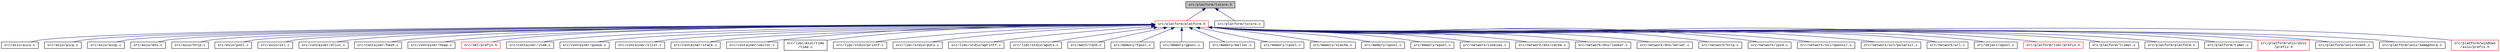 digraph "src/platform/tstore.h"
{
  edge [fontname="CourierNew",fontsize="10",labelfontname="CourierNew",labelfontsize="10"];
  node [fontname="CourierNew",fontsize="10",shape=record];
  Node1 [label="src/platform/tstore.h",height=0.2,width=0.4,color="black", fillcolor="grey75", style="filled" fontcolor="black"];
  Node1 -> Node2 [dir="back",color="midnightblue",fontsize="10",style="solid"];
  Node2 [label="src/platform/platform.h",height=0.2,width=0.4,color="red", fillcolor="white", style="filled",URL="$de/d03/platform_8h.html"];
  Node2 -> Node3 [dir="back",color="midnightblue",fontsize="10",style="solid"];
  Node3 [label="src/asio/aico.c",height=0.2,width=0.4,color="black", fillcolor="white", style="filled",URL="$d5/d69/aico_8c.html"];
  Node2 -> Node4 [dir="back",color="midnightblue",fontsize="10",style="solid"];
  Node4 [label="src/asio/aicp.c",height=0.2,width=0.4,color="black", fillcolor="white", style="filled",URL="$d4/ddc/asio_2aicp_8c_source.html"];
  Node2 -> Node5 [dir="back",color="midnightblue",fontsize="10",style="solid"];
  Node5 [label="src/asio/aiop.c",height=0.2,width=0.4,color="black", fillcolor="white", style="filled",URL="$da/d6e/asio_2aiop_8c_source.html"];
  Node2 -> Node6 [dir="back",color="midnightblue",fontsize="10",style="solid"];
  Node6 [label="src/asio/dns.c",height=0.2,width=0.4,color="black", fillcolor="white", style="filled",URL="$de/dbc/asio_2dns_8c_source.html"];
  Node2 -> Node7 [dir="back",color="midnightblue",fontsize="10",style="solid"];
  Node7 [label="src/asio/http.c",height=0.2,width=0.4,color="black", fillcolor="white", style="filled",URL="$dc/d2c/asio_2http_8c_source.html"];
  Node2 -> Node8 [dir="back",color="midnightblue",fontsize="10",style="solid"];
  Node8 [label="src/asio/pool.c",height=0.2,width=0.4,color="black", fillcolor="white", style="filled",URL="$d4/de5/pool_8c.html"];
  Node2 -> Node9 [dir="back",color="midnightblue",fontsize="10",style="solid"];
  Node9 [label="src/asio/ssl.c",height=0.2,width=0.4,color="black", fillcolor="white", style="filled",URL="$d0/df1/ssl_8c.html"];
  Node2 -> Node10 [dir="back",color="midnightblue",fontsize="10",style="solid"];
  Node10 [label="src/container/dlist.c",height=0.2,width=0.4,color="black", fillcolor="white", style="filled",URL="$d4/d36/dlist_8c.html"];
  Node2 -> Node11 [dir="back",color="midnightblue",fontsize="10",style="solid"];
  Node11 [label="src/container/hash.c",height=0.2,width=0.4,color="black", fillcolor="white", style="filled",URL="$d1/d04/hash_8c.html"];
  Node2 -> Node12 [dir="back",color="midnightblue",fontsize="10",style="solid"];
  Node12 [label="src/container/heap.c",height=0.2,width=0.4,color="black", fillcolor="white", style="filled",URL="$d2/d29/heap_8c.html"];
  Node2 -> Node13 [dir="back",color="midnightblue",fontsize="10",style="solid"];
  Node13 [label="src/xml/prefix.h",height=0.2,width=0.4,color="red", fillcolor="white", style="filled",URL="$d1/d9b/xml_2prefix_8h_source.html"];
  Node2 -> Node14 [dir="back",color="midnightblue",fontsize="10",style="solid"];
  Node14 [label="src/container/item.c",height=0.2,width=0.4,color="black", fillcolor="white", style="filled",URL="$da/de3/item_8c.html"];
  Node2 -> Node15 [dir="back",color="midnightblue",fontsize="10",style="solid"];
  Node15 [label="src/container/queue.c",height=0.2,width=0.4,color="black", fillcolor="white", style="filled",URL="$d2/dbd/queue_8c.html"];
  Node2 -> Node16 [dir="back",color="midnightblue",fontsize="10",style="solid"];
  Node16 [label="src/container/slist.c",height=0.2,width=0.4,color="black", fillcolor="white", style="filled",URL="$d5/d52/slist_8c.html"];
  Node2 -> Node17 [dir="back",color="midnightblue",fontsize="10",style="solid"];
  Node17 [label="src/container/stack.c",height=0.2,width=0.4,color="black", fillcolor="white", style="filled",URL="$d3/dbb/stack_8c.html"];
  Node2 -> Node18 [dir="back",color="midnightblue",fontsize="10",style="solid"];
  Node18 [label="src/container/vector.c",height=0.2,width=0.4,color="black", fillcolor="white", style="filled",URL="$df/dfa/vector_8c.html"];
  Node2 -> Node19 [dir="back",color="midnightblue",fontsize="10",style="solid"];
  Node19 [label="src/libc/misc/time\l/time.c",height=0.2,width=0.4,color="black", fillcolor="white", style="filled",URL="$d2/dc8/libc_2misc_2time_2time_8c_source.html"];
  Node2 -> Node20 [dir="back",color="midnightblue",fontsize="10",style="solid"];
  Node20 [label="src/libc/stdio/printf.c",height=0.2,width=0.4,color="black", fillcolor="white", style="filled",URL="$d1/d3d/printf_8c.html"];
  Node2 -> Node21 [dir="back",color="midnightblue",fontsize="10",style="solid"];
  Node21 [label="src/libc/stdio/puts.c",height=0.2,width=0.4,color="black", fillcolor="white", style="filled",URL="$d4/d54/puts_8c.html"];
  Node2 -> Node22 [dir="back",color="midnightblue",fontsize="10",style="solid"];
  Node22 [label="src/libc/stdio/wprintf.c",height=0.2,width=0.4,color="black", fillcolor="white", style="filled",URL="$d1/d53/wprintf_8c.html"];
  Node2 -> Node23 [dir="back",color="midnightblue",fontsize="10",style="solid"];
  Node23 [label="src/libc/stdio/wputs.c",height=0.2,width=0.4,color="black", fillcolor="white", style="filled",URL="$d8/d65/wputs_8c.html"];
  Node2 -> Node24 [dir="back",color="midnightblue",fontsize="10",style="solid"];
  Node24 [label="src/math/rand.c",height=0.2,width=0.4,color="black", fillcolor="white", style="filled",URL="$d6/df4/rand_8c.html"];
  Node2 -> Node25 [dir="back",color="midnightblue",fontsize="10",style="solid"];
  Node25 [label="src/memory/fpool.c",height=0.2,width=0.4,color="black", fillcolor="white", style="filled",URL="$da/d36/fpool_8c.html"];
  Node2 -> Node26 [dir="back",color="midnightblue",fontsize="10",style="solid"];
  Node26 [label="src/memory/gpool.c",height=0.2,width=0.4,color="black", fillcolor="white", style="filled",URL="$d1/dbe/gpool_8c.html"];
  Node2 -> Node27 [dir="back",color="midnightblue",fontsize="10",style="solid"];
  Node27 [label="src/memory/malloc.c",height=0.2,width=0.4,color="black", fillcolor="white", style="filled",URL="$d5/d4c/memory_2malloc_8c_source.html"];
  Node2 -> Node28 [dir="back",color="midnightblue",fontsize="10",style="solid"];
  Node28 [label="src/memory/rpool.c",height=0.2,width=0.4,color="black", fillcolor="white", style="filled",URL="$d7/d0c/rpool_8c.html"];
  Node2 -> Node29 [dir="back",color="midnightblue",fontsize="10",style="solid"];
  Node29 [label="src/memory/scache.c",height=0.2,width=0.4,color="black", fillcolor="white", style="filled",URL="$db/da9/scache_8c.html"];
  Node2 -> Node30 [dir="back",color="midnightblue",fontsize="10",style="solid"];
  Node30 [label="src/memory/spool.c",height=0.2,width=0.4,color="black", fillcolor="white", style="filled",URL="$da/d1d/spool_8c.html"];
  Node2 -> Node31 [dir="back",color="midnightblue",fontsize="10",style="solid"];
  Node31 [label="src/memory/vpool.c",height=0.2,width=0.4,color="black", fillcolor="white", style="filled",URL="$d8/db0/vpool_8c.html"];
  Node2 -> Node32 [dir="back",color="midnightblue",fontsize="10",style="solid"];
  Node32 [label="src/network/cookies.c",height=0.2,width=0.4,color="black", fillcolor="white", style="filled",URL="$db/d79/cookies_8c.html"];
  Node2 -> Node33 [dir="back",color="midnightblue",fontsize="10",style="solid"];
  Node33 [label="src/network/dns/cache.c",height=0.2,width=0.4,color="black", fillcolor="white", style="filled",URL="$d0/d49/network_2dns_2cache_8c_source.html"];
  Node2 -> Node34 [dir="back",color="midnightblue",fontsize="10",style="solid"];
  Node34 [label="src/network/dns/looker.c",height=0.2,width=0.4,color="black", fillcolor="white", style="filled",URL="$d8/d79/looker_8c.html"];
  Node2 -> Node35 [dir="back",color="midnightblue",fontsize="10",style="solid"];
  Node35 [label="src/network/dns/server.c",height=0.2,width=0.4,color="black", fillcolor="white", style="filled",URL="$d1/d20/server_8c.html"];
  Node2 -> Node36 [dir="back",color="midnightblue",fontsize="10",style="solid"];
  Node36 [label="src/network/http.c",height=0.2,width=0.4,color="black", fillcolor="white", style="filled",URL="$d1/daa/network_2http_8c_source.html"];
  Node2 -> Node37 [dir="back",color="midnightblue",fontsize="10",style="solid"];
  Node37 [label="src/network/ipv4.c",height=0.2,width=0.4,color="black", fillcolor="white", style="filled",URL="$d5/d6d/ipv4_8c.html"];
  Node2 -> Node38 [dir="back",color="midnightblue",fontsize="10",style="solid"];
  Node38 [label="src/network/ssl/openssl.c",height=0.2,width=0.4,color="black", fillcolor="white", style="filled",URL="$d5/d66/openssl_8c.html"];
  Node2 -> Node39 [dir="back",color="midnightblue",fontsize="10",style="solid"];
  Node39 [label="src/network/ssl/polarssl.c",height=0.2,width=0.4,color="black", fillcolor="white", style="filled",URL="$de/d7b/polarssl_8c.html"];
  Node2 -> Node40 [dir="back",color="midnightblue",fontsize="10",style="solid"];
  Node40 [label="src/network/url.c",height=0.2,width=0.4,color="black", fillcolor="white", style="filled",URL="$d3/d95/network_2url_8c_source.html"];
  Node2 -> Node41 [dir="back",color="midnightblue",fontsize="10",style="solid"];
  Node41 [label="src/object/opool.c",height=0.2,width=0.4,color="black", fillcolor="white", style="filled",URL="$dc/db9/opool_8c.html"];
  Node2 -> Node42 [dir="back",color="midnightblue",fontsize="10",style="solid"];
  Node42 [label="src/platform/libc/prefix.h",height=0.2,width=0.4,color="red", fillcolor="white", style="filled",URL="$d9/d39/platform_2libc_2prefix_8h_source.html"];
  Node2 -> Node43 [dir="back",color="midnightblue",fontsize="10",style="solid"];
  Node43 [label="src/platform/ltimer.c",height=0.2,width=0.4,color="black", fillcolor="white", style="filled",URL="$d7/d10/ltimer_8c.html"];
  Node2 -> Node44 [dir="back",color="midnightblue",fontsize="10",style="solid"];
  Node44 [label="src/platform/platform.c",height=0.2,width=0.4,color="black", fillcolor="white", style="filled",URL="$dc/d3f/platform_8c.html"];
  Node2 -> Node45 [dir="back",color="midnightblue",fontsize="10",style="solid"];
  Node45 [label="src/platform/timer.c",height=0.2,width=0.4,color="black", fillcolor="white", style="filled",URL="$df/d41/timer_8c.html"];
  Node2 -> Node46 [dir="back",color="midnightblue",fontsize="10",style="solid"];
  Node46 [label="src/platform/unix/asio\l/prefix.h",height=0.2,width=0.4,color="red", fillcolor="white", style="filled",URL="$d8/dea/platform_2unix_2asio_2prefix_8h_source.html"];
  Node2 -> Node47 [dir="back",color="midnightblue",fontsize="10",style="solid"];
  Node47 [label="src/platform/unix/event.c",height=0.2,width=0.4,color="black", fillcolor="white", style="filled",URL="$df/d9b/unix_2event_8c_source.html"];
  Node2 -> Node48 [dir="back",color="midnightblue",fontsize="10",style="solid"];
  Node48 [label="src/platform/unix/semaphore.c",height=0.2,width=0.4,color="black", fillcolor="white", style="filled",URL="$df/d02/unix_2semaphore_8c_source.html"];
  Node2 -> Node49 [dir="back",color="midnightblue",fontsize="10",style="solid"];
  Node49 [label="src/platform/windows\l/asio/prefix.h",height=0.2,width=0.4,color="red", fillcolor="white", style="filled",URL="$d9/d0a/platform_2windows_2asio_2prefix_8h_source.html"];
  Node1 -> Node50 [dir="back",color="midnightblue",fontsize="10",style="solid"];
  Node50 [label="src/platform/tstore.c",height=0.2,width=0.4,color="black", fillcolor="white", style="filled",URL="$da/db2/tstore_8c_source.html"];
}
